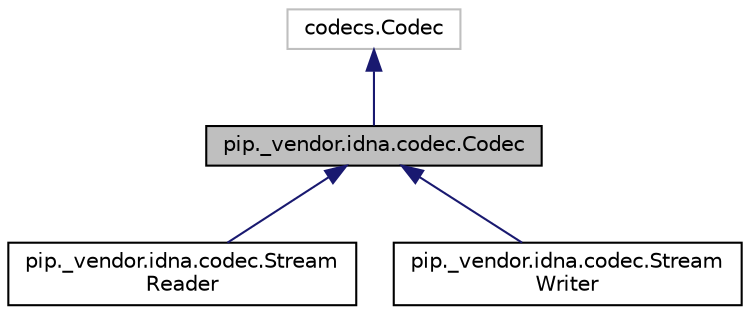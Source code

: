 digraph "pip._vendor.idna.codec.Codec"
{
 // LATEX_PDF_SIZE
  edge [fontname="Helvetica",fontsize="10",labelfontname="Helvetica",labelfontsize="10"];
  node [fontname="Helvetica",fontsize="10",shape=record];
  Node1 [label="pip._vendor.idna.codec.Codec",height=0.2,width=0.4,color="black", fillcolor="grey75", style="filled", fontcolor="black",tooltip=" "];
  Node2 -> Node1 [dir="back",color="midnightblue",fontsize="10",style="solid"];
  Node2 [label="codecs.Codec",height=0.2,width=0.4,color="grey75", fillcolor="white", style="filled",tooltip=" "];
  Node1 -> Node3 [dir="back",color="midnightblue",fontsize="10",style="solid"];
  Node3 [label="pip._vendor.idna.codec.Stream\lReader",height=0.2,width=0.4,color="black", fillcolor="white", style="filled",URL="$classpip_1_1__vendor_1_1idna_1_1codec_1_1StreamReader.html",tooltip=" "];
  Node1 -> Node4 [dir="back",color="midnightblue",fontsize="10",style="solid"];
  Node4 [label="pip._vendor.idna.codec.Stream\lWriter",height=0.2,width=0.4,color="black", fillcolor="white", style="filled",URL="$classpip_1_1__vendor_1_1idna_1_1codec_1_1StreamWriter.html",tooltip=" "];
}
